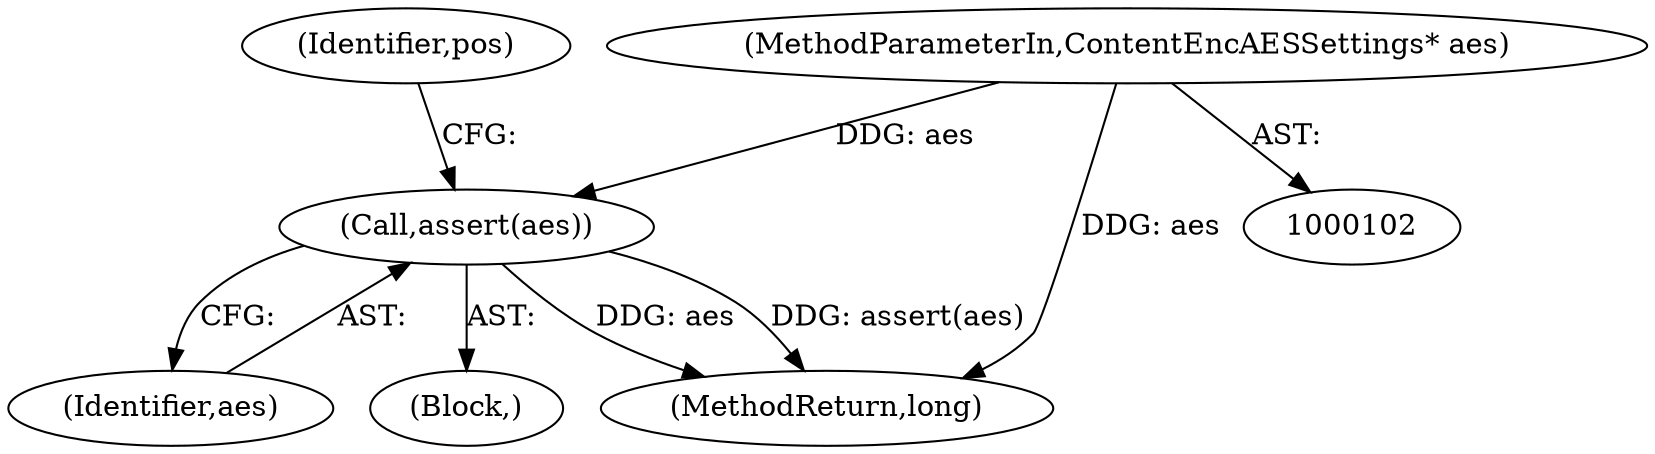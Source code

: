 digraph "0_Android_cc274e2abe8b2a6698a5c47d8aa4bb45f1f9538d_47@API" {
"1000110" [label="(Call,assert(aes))"];
"1000106" [label="(MethodParameterIn,ContentEncAESSettings* aes)"];
"1000114" [label="(Identifier,pos)"];
"1000111" [label="(Identifier,aes)"];
"1000110" [label="(Call,assert(aes))"];
"1000107" [label="(Block,)"];
"1000106" [label="(MethodParameterIn,ContentEncAESSettings* aes)"];
"1000176" [label="(MethodReturn,long)"];
"1000110" -> "1000107"  [label="AST: "];
"1000110" -> "1000111"  [label="CFG: "];
"1000111" -> "1000110"  [label="AST: "];
"1000114" -> "1000110"  [label="CFG: "];
"1000110" -> "1000176"  [label="DDG: aes"];
"1000110" -> "1000176"  [label="DDG: assert(aes)"];
"1000106" -> "1000110"  [label="DDG: aes"];
"1000106" -> "1000102"  [label="AST: "];
"1000106" -> "1000176"  [label="DDG: aes"];
}
